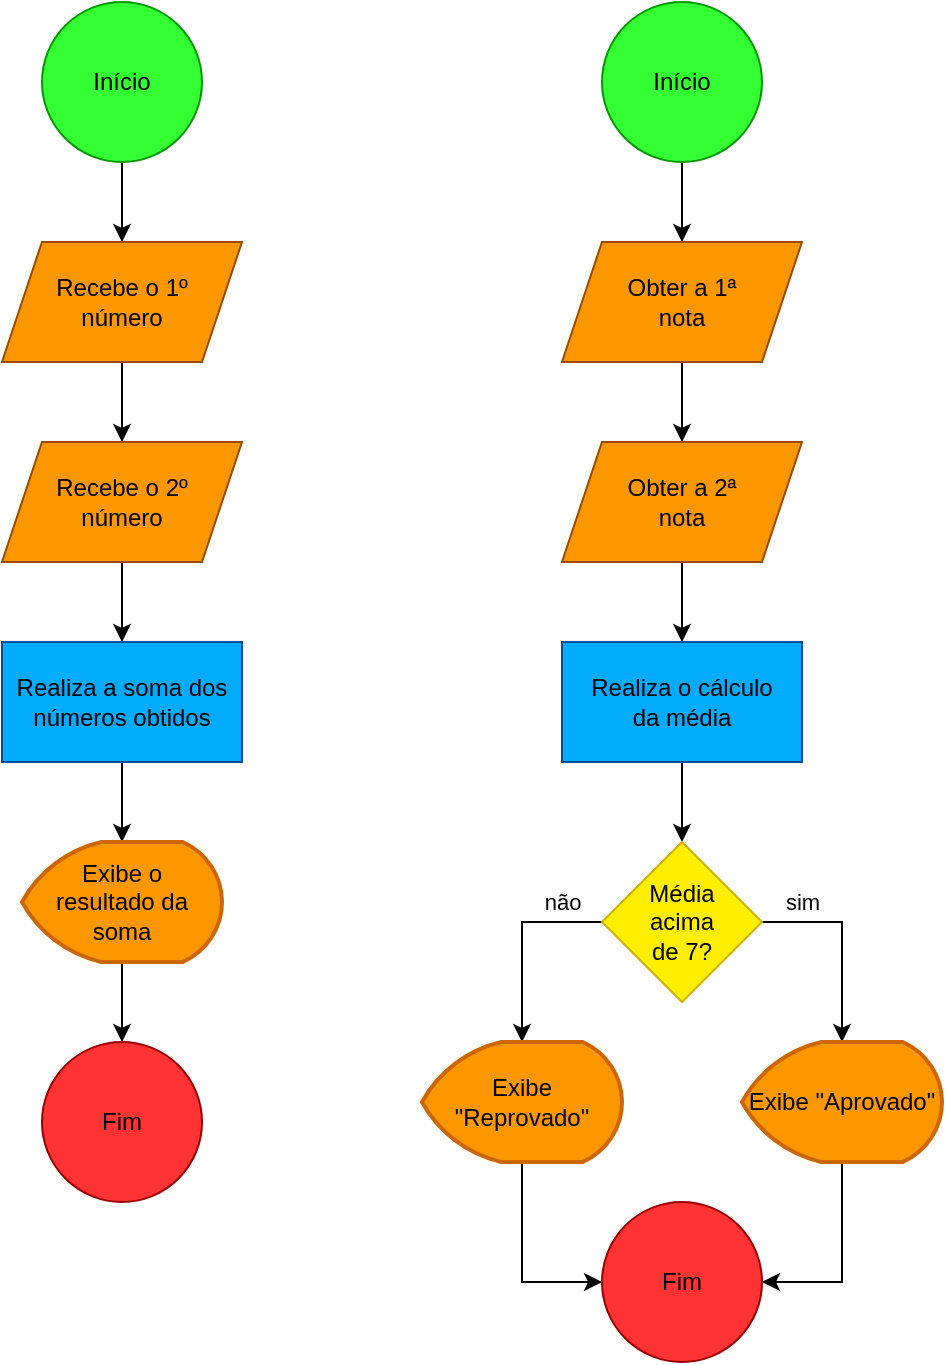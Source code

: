 <mxfile version="23.1.4" type="device" pages="2">
  <diagram name="Página-1" id="s1X1NIZGYMZibzCEF2ED">
    <mxGraphModel dx="1290" dy="565" grid="1" gridSize="10" guides="1" tooltips="1" connect="1" arrows="1" fold="1" page="1" pageScale="1" pageWidth="827" pageHeight="1169" math="0" shadow="0">
      <root>
        <mxCell id="0" />
        <mxCell id="1" parent="0" />
        <mxCell id="X_RDnSqmF7SuPb5l269C-4" value="" style="edgeStyle=orthogonalEdgeStyle;rounded=0;orthogonalLoop=1;jettySize=auto;html=1;" edge="1" parent="1" source="X_RDnSqmF7SuPb5l269C-1" target="X_RDnSqmF7SuPb5l269C-3">
          <mxGeometry relative="1" as="geometry" />
        </mxCell>
        <mxCell id="X_RDnSqmF7SuPb5l269C-1" value="&lt;font style=&quot;vertical-align: inherit;&quot;&gt;&lt;font style=&quot;vertical-align: inherit;&quot;&gt;Início&lt;/font&gt;&lt;/font&gt;" style="ellipse;whiteSpace=wrap;html=1;aspect=fixed;fillColor=#33FF33;strokeColor=#009900;" vertex="1" parent="1">
          <mxGeometry x="80" y="40" width="80" height="80" as="geometry" />
        </mxCell>
        <mxCell id="X_RDnSqmF7SuPb5l269C-6" value="" style="edgeStyle=orthogonalEdgeStyle;rounded=0;orthogonalLoop=1;jettySize=auto;html=1;" edge="1" parent="1" source="X_RDnSqmF7SuPb5l269C-3" target="X_RDnSqmF7SuPb5l269C-5">
          <mxGeometry relative="1" as="geometry" />
        </mxCell>
        <mxCell id="X_RDnSqmF7SuPb5l269C-3" value="&lt;font style=&quot;vertical-align: inherit;&quot;&gt;&lt;font style=&quot;vertical-align: inherit;&quot;&gt;&lt;font style=&quot;vertical-align: inherit;&quot;&gt;&lt;font style=&quot;vertical-align: inherit;&quot;&gt;&lt;font style=&quot;vertical-align: inherit;&quot;&gt;&lt;font style=&quot;vertical-align: inherit;&quot;&gt;&lt;font style=&quot;vertical-align: inherit;&quot;&gt;&lt;font style=&quot;vertical-align: inherit;&quot;&gt;&lt;font style=&quot;vertical-align: inherit;&quot;&gt;&lt;font style=&quot;vertical-align: inherit;&quot;&gt;&lt;font style=&quot;vertical-align: inherit;&quot;&gt;&lt;font style=&quot;vertical-align: inherit;&quot;&gt;&lt;font style=&quot;vertical-align: inherit;&quot;&gt;&lt;font style=&quot;vertical-align: inherit;&quot;&gt;Recebe o 1º &lt;/font&gt;&lt;/font&gt;&lt;/font&gt;&lt;/font&gt;&lt;/font&gt;&lt;/font&gt;&lt;/font&gt;&lt;/font&gt;&lt;br&gt;&lt;font style=&quot;vertical-align: inherit;&quot;&gt;&lt;font style=&quot;vertical-align: inherit;&quot;&gt;&lt;font style=&quot;vertical-align: inherit;&quot;&gt;&lt;font style=&quot;vertical-align: inherit;&quot;&gt;&lt;font style=&quot;vertical-align: inherit;&quot;&gt;&lt;font style=&quot;vertical-align: inherit;&quot;&gt;&lt;font style=&quot;vertical-align: inherit;&quot;&gt;&lt;font style=&quot;vertical-align: inherit;&quot;&gt;número&lt;/font&gt;&lt;/font&gt;&lt;/font&gt;&lt;/font&gt;&lt;/font&gt;&lt;/font&gt;&lt;/font&gt;&lt;/font&gt;&lt;/font&gt;&lt;/font&gt;&lt;/font&gt;&lt;/font&gt;&lt;/font&gt;&lt;/font&gt;" style="shape=parallelogram;perimeter=parallelogramPerimeter;whiteSpace=wrap;html=1;fixedSize=1;fillColor=#FC9700;strokeColor=#994C00;" vertex="1" parent="1">
          <mxGeometry x="60" y="160" width="120" height="60" as="geometry" />
        </mxCell>
        <mxCell id="X_RDnSqmF7SuPb5l269C-8" value="" style="edgeStyle=orthogonalEdgeStyle;rounded=0;orthogonalLoop=1;jettySize=auto;html=1;" edge="1" parent="1" source="X_RDnSqmF7SuPb5l269C-5" target="X_RDnSqmF7SuPb5l269C-7">
          <mxGeometry relative="1" as="geometry" />
        </mxCell>
        <mxCell id="X_RDnSqmF7SuPb5l269C-5" value="&lt;font style=&quot;vertical-align: inherit;&quot;&gt;&lt;font style=&quot;vertical-align: inherit;&quot;&gt;&lt;font style=&quot;vertical-align: inherit;&quot;&gt;&lt;font style=&quot;vertical-align: inherit;&quot;&gt;Recebe o 2º &lt;/font&gt;&lt;/font&gt;&lt;br&gt;&lt;font style=&quot;vertical-align: inherit;&quot;&gt;&lt;font style=&quot;vertical-align: inherit;&quot;&gt;número&lt;/font&gt;&lt;/font&gt;&lt;br&gt;&lt;/font&gt;&lt;/font&gt;" style="shape=parallelogram;perimeter=parallelogramPerimeter;whiteSpace=wrap;html=1;fixedSize=1;fillColor=#FC9700;strokeColor=#994C00;" vertex="1" parent="1">
          <mxGeometry x="60" y="260" width="120" height="60" as="geometry" />
        </mxCell>
        <mxCell id="X_RDnSqmF7SuPb5l269C-10" value="" style="edgeStyle=orthogonalEdgeStyle;rounded=0;orthogonalLoop=1;jettySize=auto;html=1;" edge="1" parent="1" source="X_RDnSqmF7SuPb5l269C-7" target="X_RDnSqmF7SuPb5l269C-9">
          <mxGeometry relative="1" as="geometry" />
        </mxCell>
        <mxCell id="X_RDnSqmF7SuPb5l269C-7" value="&lt;font style=&quot;vertical-align: inherit;&quot;&gt;&lt;font style=&quot;vertical-align: inherit;&quot;&gt;&lt;font style=&quot;vertical-align: inherit;&quot;&gt;&lt;font style=&quot;vertical-align: inherit;&quot;&gt;Realiza a soma dos números obtidos&lt;/font&gt;&lt;/font&gt;&lt;/font&gt;&lt;/font&gt;" style="whiteSpace=wrap;html=1;fillColor=#03ABFF;strokeColor=#004C99;" vertex="1" parent="1">
          <mxGeometry x="60" y="360" width="120" height="60" as="geometry" />
        </mxCell>
        <mxCell id="X_RDnSqmF7SuPb5l269C-15" value="" style="edgeStyle=orthogonalEdgeStyle;rounded=0;orthogonalLoop=1;jettySize=auto;html=1;" edge="1" parent="1" source="X_RDnSqmF7SuPb5l269C-9" target="X_RDnSqmF7SuPb5l269C-13">
          <mxGeometry relative="1" as="geometry" />
        </mxCell>
        <mxCell id="X_RDnSqmF7SuPb5l269C-9" value="&lt;font style=&quot;vertical-align: inherit;&quot;&gt;&lt;font style=&quot;vertical-align: inherit;&quot;&gt;&lt;font style=&quot;vertical-align: inherit;&quot;&gt;&lt;font style=&quot;vertical-align: inherit;&quot;&gt;&lt;font style=&quot;vertical-align: inherit;&quot;&gt;&lt;font style=&quot;vertical-align: inherit;&quot;&gt;&lt;font style=&quot;vertical-align: inherit;&quot;&gt;&lt;font style=&quot;vertical-align: inherit;&quot;&gt;Exibe o &lt;/font&gt;&lt;/font&gt;&lt;/font&gt;&lt;/font&gt;&lt;br&gt;&lt;font style=&quot;vertical-align: inherit;&quot;&gt;&lt;font style=&quot;vertical-align: inherit;&quot;&gt;&lt;font style=&quot;vertical-align: inherit;&quot;&gt;&lt;font style=&quot;vertical-align: inherit;&quot;&gt;resultado da soma&lt;/font&gt;&lt;/font&gt;&lt;/font&gt;&lt;/font&gt;&lt;/font&gt;&lt;/font&gt;&lt;/font&gt;&lt;/font&gt;" style="strokeWidth=2;html=1;shape=mxgraph.flowchart.display;whiteSpace=wrap;fillColor=#FC9700;strokeColor=#CC6600;" vertex="1" parent="1">
          <mxGeometry x="70" y="460" width="100" height="60" as="geometry" />
        </mxCell>
        <mxCell id="X_RDnSqmF7SuPb5l269C-13" value="&lt;font style=&quot;vertical-align: inherit;&quot;&gt;&lt;font style=&quot;vertical-align: inherit;&quot;&gt;Fim&lt;/font&gt;&lt;/font&gt;" style="ellipse;whiteSpace=wrap;html=1;aspect=fixed;fillColor=#FF3333;strokeColor=#990000;" vertex="1" parent="1">
          <mxGeometry x="80" y="560" width="80" height="80" as="geometry" />
        </mxCell>
        <mxCell id="X_RDnSqmF7SuPb5l269C-18" value="" style="edgeStyle=orthogonalEdgeStyle;rounded=0;orthogonalLoop=1;jettySize=auto;html=1;" edge="1" parent="1" source="X_RDnSqmF7SuPb5l269C-16" target="X_RDnSqmF7SuPb5l269C-17">
          <mxGeometry relative="1" as="geometry" />
        </mxCell>
        <mxCell id="X_RDnSqmF7SuPb5l269C-16" value="&lt;font style=&quot;vertical-align: inherit;&quot;&gt;&lt;font style=&quot;vertical-align: inherit;&quot;&gt;Início&lt;/font&gt;&lt;/font&gt;" style="ellipse;whiteSpace=wrap;html=1;aspect=fixed;fillColor=#33FF33;strokeColor=#009900;" vertex="1" parent="1">
          <mxGeometry x="360" y="40" width="80" height="80" as="geometry" />
        </mxCell>
        <mxCell id="X_RDnSqmF7SuPb5l269C-20" value="" style="edgeStyle=orthogonalEdgeStyle;rounded=0;orthogonalLoop=1;jettySize=auto;html=1;" edge="1" parent="1" source="X_RDnSqmF7SuPb5l269C-17" target="X_RDnSqmF7SuPb5l269C-19">
          <mxGeometry relative="1" as="geometry" />
        </mxCell>
        <mxCell id="X_RDnSqmF7SuPb5l269C-17" value="&lt;font style=&quot;vertical-align: inherit;&quot;&gt;&lt;font style=&quot;vertical-align: inherit;&quot;&gt;&lt;font style=&quot;vertical-align: inherit;&quot;&gt;&lt;font style=&quot;vertical-align: inherit;&quot;&gt;&lt;font style=&quot;vertical-align: inherit;&quot;&gt;&lt;font style=&quot;vertical-align: inherit;&quot;&gt;&lt;font style=&quot;vertical-align: inherit;&quot;&gt;&lt;font style=&quot;vertical-align: inherit;&quot;&gt;&lt;font style=&quot;vertical-align: inherit;&quot;&gt;&lt;font style=&quot;vertical-align: inherit;&quot;&gt;&lt;font style=&quot;vertical-align: inherit;&quot;&gt;&lt;font style=&quot;vertical-align: inherit;&quot;&gt;&lt;font style=&quot;vertical-align: inherit;&quot;&gt;&lt;font style=&quot;vertical-align: inherit;&quot;&gt;&lt;font style=&quot;vertical-align: inherit;&quot;&gt;&lt;font style=&quot;vertical-align: inherit;&quot;&gt;&lt;font style=&quot;vertical-align: inherit;&quot;&gt;&lt;font style=&quot;vertical-align: inherit;&quot;&gt;Obter a 1ª&lt;/font&gt;&lt;/font&gt;&lt;/font&gt;&lt;/font&gt;&lt;/font&gt;&lt;/font&gt;&lt;/font&gt;&lt;/font&gt;&lt;/font&gt;&lt;/font&gt;&lt;/font&gt;&lt;/font&gt;&lt;br&gt;&lt;font style=&quot;vertical-align: inherit;&quot;&gt;&lt;font style=&quot;vertical-align: inherit;&quot;&gt;&lt;font style=&quot;vertical-align: inherit;&quot;&gt;&lt;font style=&quot;vertical-align: inherit;&quot;&gt; nota&lt;/font&gt;&lt;/font&gt;&lt;/font&gt;&lt;/font&gt;&lt;br&gt;&lt;/font&gt;&lt;/font&gt;&lt;/font&gt;&lt;/font&gt;&lt;/font&gt;&lt;/font&gt;" style="shape=parallelogram;perimeter=parallelogramPerimeter;whiteSpace=wrap;html=1;fixedSize=1;fillColor=#FC9700;strokeColor=#994C00;" vertex="1" parent="1">
          <mxGeometry x="340" y="160" width="120" height="60" as="geometry" />
        </mxCell>
        <mxCell id="X_RDnSqmF7SuPb5l269C-22" value="" style="edgeStyle=orthogonalEdgeStyle;rounded=0;orthogonalLoop=1;jettySize=auto;html=1;" edge="1" parent="1" source="X_RDnSqmF7SuPb5l269C-19" target="X_RDnSqmF7SuPb5l269C-21">
          <mxGeometry relative="1" as="geometry" />
        </mxCell>
        <mxCell id="X_RDnSqmF7SuPb5l269C-19" value="&lt;font style=&quot;vertical-align: inherit;&quot;&gt;&lt;font style=&quot;vertical-align: inherit;&quot;&gt;&lt;font style=&quot;vertical-align: inherit;&quot;&gt;&lt;font style=&quot;vertical-align: inherit;&quot;&gt;&lt;font style=&quot;vertical-align: inherit;&quot;&gt;&lt;font style=&quot;vertical-align: inherit;&quot;&gt;&lt;font style=&quot;vertical-align: inherit;&quot;&gt;&lt;font style=&quot;vertical-align: inherit;&quot;&gt;&lt;font style=&quot;vertical-align: inherit;&quot;&gt;&lt;font style=&quot;vertical-align: inherit;&quot;&gt;&lt;font style=&quot;vertical-align: inherit;&quot;&gt;&lt;font style=&quot;vertical-align: inherit;&quot;&gt;&lt;font style=&quot;vertical-align: inherit;&quot;&gt;&lt;font style=&quot;vertical-align: inherit;&quot;&gt;&lt;font style=&quot;vertical-align: inherit;&quot;&gt;&lt;font style=&quot;vertical-align: inherit;&quot;&gt;&lt;font style=&quot;vertical-align: inherit;&quot;&gt;&lt;font style=&quot;vertical-align: inherit;&quot;&gt;Obter a 2ª&lt;/font&gt;&lt;/font&gt;&lt;/font&gt;&lt;/font&gt;&lt;/font&gt;&lt;/font&gt;&lt;/font&gt;&lt;/font&gt;&lt;/font&gt;&lt;/font&gt;&lt;/font&gt;&lt;/font&gt;&lt;br&gt;&lt;font style=&quot;vertical-align: inherit;&quot;&gt;&lt;font style=&quot;vertical-align: inherit;&quot;&gt;&lt;font style=&quot;vertical-align: inherit;&quot;&gt;&lt;font style=&quot;vertical-align: inherit;&quot;&gt; nota&lt;/font&gt;&lt;/font&gt;&lt;/font&gt;&lt;/font&gt;&lt;br&gt;&lt;/font&gt;&lt;/font&gt;&lt;/font&gt;&lt;/font&gt;&lt;/font&gt;&lt;/font&gt;" style="shape=parallelogram;perimeter=parallelogramPerimeter;whiteSpace=wrap;html=1;fixedSize=1;fillColor=#FC9700;strokeColor=#994C00;" vertex="1" parent="1">
          <mxGeometry x="340" y="260" width="120" height="60" as="geometry" />
        </mxCell>
        <mxCell id="X_RDnSqmF7SuPb5l269C-24" value="" style="edgeStyle=orthogonalEdgeStyle;rounded=0;orthogonalLoop=1;jettySize=auto;html=1;" edge="1" parent="1" source="X_RDnSqmF7SuPb5l269C-21" target="X_RDnSqmF7SuPb5l269C-23">
          <mxGeometry relative="1" as="geometry" />
        </mxCell>
        <mxCell id="X_RDnSqmF7SuPb5l269C-21" value="&lt;font style=&quot;vertical-align: inherit;&quot;&gt;&lt;font style=&quot;vertical-align: inherit;&quot;&gt;&lt;font style=&quot;vertical-align: inherit;&quot;&gt;&lt;font style=&quot;vertical-align: inherit;&quot;&gt;&lt;font style=&quot;vertical-align: inherit;&quot;&gt;&lt;font style=&quot;vertical-align: inherit;&quot;&gt;&lt;font style=&quot;vertical-align: inherit;&quot;&gt;&lt;font style=&quot;vertical-align: inherit;&quot;&gt;&lt;font style=&quot;vertical-align: inherit;&quot;&gt;&lt;font style=&quot;vertical-align: inherit;&quot;&gt;&lt;font style=&quot;vertical-align: inherit;&quot;&gt;&lt;font style=&quot;vertical-align: inherit;&quot;&gt;&lt;font style=&quot;vertical-align: inherit;&quot;&gt;&lt;font style=&quot;vertical-align: inherit;&quot;&gt;&lt;font style=&quot;vertical-align: inherit;&quot;&gt;&lt;font style=&quot;vertical-align: inherit;&quot;&gt;&lt;font style=&quot;vertical-align: inherit;&quot;&gt;&lt;font style=&quot;vertical-align: inherit;&quot;&gt;&lt;font style=&quot;vertical-align: inherit;&quot;&gt;&lt;font style=&quot;vertical-align: inherit;&quot;&gt;&lt;font style=&quot;vertical-align: inherit;&quot;&gt;&lt;font style=&quot;vertical-align: inherit;&quot;&gt;&lt;font style=&quot;vertical-align: inherit;&quot;&gt;&lt;font style=&quot;vertical-align: inherit;&quot;&gt;Realiza o cálculo &lt;/font&gt;&lt;/font&gt;&lt;/font&gt;&lt;/font&gt;&lt;/font&gt;&lt;/font&gt;&lt;/font&gt;&lt;/font&gt;&lt;/font&gt;&lt;/font&gt;&lt;/font&gt;&lt;/font&gt;&lt;/font&gt;&lt;/font&gt;&lt;br&gt;&lt;font style=&quot;vertical-align: inherit;&quot;&gt;&lt;font style=&quot;vertical-align: inherit;&quot;&gt;&lt;font style=&quot;vertical-align: inherit;&quot;&gt;&lt;font style=&quot;vertical-align: inherit;&quot;&gt;&lt;font style=&quot;vertical-align: inherit;&quot;&gt;&lt;font style=&quot;vertical-align: inherit;&quot;&gt;&lt;font style=&quot;vertical-align: inherit;&quot;&gt;&lt;font style=&quot;vertical-align: inherit;&quot;&gt;&lt;font style=&quot;vertical-align: inherit;&quot;&gt;&lt;font style=&quot;vertical-align: inherit;&quot;&gt;&lt;font style=&quot;vertical-align: inherit;&quot;&gt;&lt;font style=&quot;vertical-align: inherit;&quot;&gt;&lt;font style=&quot;vertical-align: inherit;&quot;&gt;&lt;font style=&quot;vertical-align: inherit;&quot;&gt;da média&lt;/font&gt;&lt;/font&gt;&lt;/font&gt;&lt;/font&gt;&lt;/font&gt;&lt;/font&gt;&lt;/font&gt;&lt;/font&gt;&lt;/font&gt;&lt;/font&gt;&lt;/font&gt;&lt;/font&gt;&lt;/font&gt;&lt;/font&gt;&lt;/font&gt;&lt;/font&gt;&lt;/font&gt;&lt;/font&gt;&lt;/font&gt;&lt;/font&gt;&lt;/font&gt;&lt;/font&gt;&lt;/font&gt;&lt;/font&gt;" style="whiteSpace=wrap;html=1;fillColor=#03ABFF;strokeColor=#004C99;" vertex="1" parent="1">
          <mxGeometry x="340" y="360" width="120" height="60" as="geometry" />
        </mxCell>
        <mxCell id="X_RDnSqmF7SuPb5l269C-26" value="" style="edgeStyle=orthogonalEdgeStyle;rounded=0;orthogonalLoop=1;jettySize=auto;html=1;entryX=0.5;entryY=0;entryDx=0;entryDy=0;entryPerimeter=0;exitX=1;exitY=0.5;exitDx=0;exitDy=0;" edge="1" parent="1" source="X_RDnSqmF7SuPb5l269C-23" target="X_RDnSqmF7SuPb5l269C-25">
          <mxGeometry relative="1" as="geometry">
            <mxPoint x="450" y="500" as="sourcePoint" />
            <mxPoint x="490" y="570" as="targetPoint" />
            <Array as="points">
              <mxPoint x="480" y="500" />
            </Array>
          </mxGeometry>
        </mxCell>
        <mxCell id="X_RDnSqmF7SuPb5l269C-27" value="sim" style="edgeLabel;html=1;align=center;verticalAlign=middle;resizable=0;points=[];" vertex="1" connectable="0" parent="X_RDnSqmF7SuPb5l269C-26">
          <mxGeometry x="0.09" y="2" relative="1" as="geometry">
            <mxPoint x="-22" y="-25" as="offset" />
          </mxGeometry>
        </mxCell>
        <mxCell id="X_RDnSqmF7SuPb5l269C-30" value="" style="edgeStyle=orthogonalEdgeStyle;rounded=0;orthogonalLoop=1;jettySize=auto;html=1;exitX=0;exitY=0.5;exitDx=0;exitDy=0;" edge="1" parent="1" source="X_RDnSqmF7SuPb5l269C-23" target="X_RDnSqmF7SuPb5l269C-29">
          <mxGeometry relative="1" as="geometry">
            <mxPoint x="390" y="540" as="sourcePoint" />
          </mxGeometry>
        </mxCell>
        <mxCell id="X_RDnSqmF7SuPb5l269C-31" value="&lt;font style=&quot;vertical-align: inherit;&quot;&gt;&lt;font style=&quot;vertical-align: inherit;&quot;&gt;&lt;font style=&quot;vertical-align: inherit;&quot;&gt;&lt;font style=&quot;vertical-align: inherit;&quot;&gt;não&lt;/font&gt;&lt;/font&gt;&lt;/font&gt;&lt;/font&gt;" style="edgeLabel;html=1;align=center;verticalAlign=middle;resizable=0;points=[];" vertex="1" connectable="0" parent="X_RDnSqmF7SuPb5l269C-30">
          <mxGeometry x="0.01" y="1" relative="1" as="geometry">
            <mxPoint x="19" y="-21" as="offset" />
          </mxGeometry>
        </mxCell>
        <mxCell id="X_RDnSqmF7SuPb5l269C-23" value="&lt;font style=&quot;vertical-align: inherit;&quot;&gt;&lt;font style=&quot;vertical-align: inherit;&quot;&gt;&lt;font style=&quot;vertical-align: inherit;&quot;&gt;&lt;font style=&quot;vertical-align: inherit;&quot;&gt;Média &lt;/font&gt;&lt;/font&gt;&lt;br&gt;&lt;font style=&quot;vertical-align: inherit;&quot;&gt;&lt;font style=&quot;vertical-align: inherit;&quot;&gt;acima &lt;/font&gt;&lt;/font&gt;&lt;br&gt;&lt;font style=&quot;vertical-align: inherit;&quot;&gt;&lt;font style=&quot;vertical-align: inherit;&quot;&gt;de 7?&lt;/font&gt;&lt;/font&gt;&lt;/font&gt;&lt;/font&gt;" style="rhombus;whiteSpace=wrap;html=1;fillColor=#FFEE00;strokeColor=#CCB102;" vertex="1" parent="1">
          <mxGeometry x="360" y="460" width="80" height="80" as="geometry" />
        </mxCell>
        <mxCell id="X_RDnSqmF7SuPb5l269C-35" style="edgeStyle=orthogonalEdgeStyle;rounded=0;orthogonalLoop=1;jettySize=auto;html=1;entryX=1;entryY=0.5;entryDx=0;entryDy=0;" edge="1" parent="1" source="X_RDnSqmF7SuPb5l269C-25" target="X_RDnSqmF7SuPb5l269C-33">
          <mxGeometry relative="1" as="geometry" />
        </mxCell>
        <mxCell id="X_RDnSqmF7SuPb5l269C-25" value="&lt;font style=&quot;vertical-align: inherit;&quot;&gt;&lt;font style=&quot;vertical-align: inherit;&quot;&gt;&lt;font style=&quot;vertical-align: inherit;&quot;&gt;&lt;font style=&quot;vertical-align: inherit;&quot;&gt;&lt;font style=&quot;vertical-align: inherit;&quot;&gt;&lt;font style=&quot;vertical-align: inherit;&quot;&gt;&lt;font style=&quot;vertical-align: inherit;&quot;&gt;&lt;font style=&quot;vertical-align: inherit;&quot;&gt;&lt;font style=&quot;vertical-align: inherit;&quot;&gt;&lt;font style=&quot;vertical-align: inherit;&quot;&gt;&lt;font style=&quot;vertical-align: inherit;&quot;&gt;&lt;font style=&quot;vertical-align: inherit;&quot;&gt;Exibe &quot;Aprovado&quot;&lt;/font&gt;&lt;/font&gt;&lt;/font&gt;&lt;/font&gt;&lt;/font&gt;&lt;/font&gt;&lt;/font&gt;&lt;/font&gt;&lt;br&gt;&lt;/font&gt;&lt;/font&gt;&lt;/font&gt;&lt;/font&gt;" style="strokeWidth=2;html=1;shape=mxgraph.flowchart.display;whiteSpace=wrap;fillColor=#FC9700;strokeColor=#CC6600;" vertex="1" parent="1">
          <mxGeometry x="430" y="560" width="100" height="60" as="geometry" />
        </mxCell>
        <mxCell id="X_RDnSqmF7SuPb5l269C-34" style="edgeStyle=orthogonalEdgeStyle;rounded=0;orthogonalLoop=1;jettySize=auto;html=1;entryX=0;entryY=0.5;entryDx=0;entryDy=0;" edge="1" parent="1" source="X_RDnSqmF7SuPb5l269C-29" target="X_RDnSqmF7SuPb5l269C-33">
          <mxGeometry relative="1" as="geometry" />
        </mxCell>
        <mxCell id="X_RDnSqmF7SuPb5l269C-29" value="&lt;font style=&quot;vertical-align: inherit;&quot;&gt;&lt;font style=&quot;vertical-align: inherit;&quot;&gt;&lt;font style=&quot;vertical-align: inherit;&quot;&gt;&lt;font style=&quot;vertical-align: inherit;&quot;&gt;&lt;font style=&quot;vertical-align: inherit;&quot;&gt;&lt;font style=&quot;vertical-align: inherit;&quot;&gt;&lt;font style=&quot;vertical-align: inherit;&quot;&gt;&lt;font style=&quot;vertical-align: inherit;&quot;&gt;&lt;font style=&quot;vertical-align: inherit;&quot;&gt;&lt;font style=&quot;vertical-align: inherit;&quot;&gt;&lt;font style=&quot;vertical-align: inherit;&quot;&gt;&lt;font style=&quot;vertical-align: inherit;&quot;&gt;&lt;font style=&quot;vertical-align: inherit;&quot;&gt;&lt;font style=&quot;vertical-align: inherit;&quot;&gt;Exibe &quot;Reprovado&quot;&lt;/font&gt;&lt;/font&gt;&lt;/font&gt;&lt;/font&gt;&lt;/font&gt;&lt;/font&gt;&lt;/font&gt;&lt;/font&gt;&lt;/font&gt;&lt;/font&gt;&lt;br&gt;&lt;/font&gt;&lt;/font&gt;&lt;/font&gt;&lt;/font&gt;" style="strokeWidth=2;html=1;shape=mxgraph.flowchart.display;whiteSpace=wrap;fillColor=#FC9700;strokeColor=#CC6600;" vertex="1" parent="1">
          <mxGeometry x="270" y="560" width="100" height="60" as="geometry" />
        </mxCell>
        <mxCell id="X_RDnSqmF7SuPb5l269C-33" value="&lt;font style=&quot;vertical-align: inherit;&quot;&gt;&lt;font style=&quot;vertical-align: inherit;&quot;&gt;Fim&lt;/font&gt;&lt;/font&gt;" style="ellipse;whiteSpace=wrap;html=1;aspect=fixed;fillColor=#FF3333;strokeColor=#990000;" vertex="1" parent="1">
          <mxGeometry x="360" y="640" width="80" height="80" as="geometry" />
        </mxCell>
      </root>
    </mxGraphModel>
  </diagram>
  <diagram id="VtXVVKdTCID3b6WrbmcD" name="Página-2">
    <mxGraphModel dx="1290" dy="565" grid="1" gridSize="10" guides="1" tooltips="1" connect="1" arrows="1" fold="1" page="1" pageScale="1" pageWidth="827" pageHeight="1169" math="0" shadow="0">
      <root>
        <mxCell id="0" />
        <mxCell id="1" parent="0" />
        <mxCell id="_KHhf6MYHS-fBAyInP8Z-2" value="" style="edgeStyle=orthogonalEdgeStyle;rounded=0;orthogonalLoop=1;jettySize=auto;html=1;" edge="1" parent="1" source="igD5yxkO7EHFqFN489JD-1" target="_KHhf6MYHS-fBAyInP8Z-1">
          <mxGeometry relative="1" as="geometry" />
        </mxCell>
        <mxCell id="igD5yxkO7EHFqFN489JD-1" value="&lt;font style=&quot;vertical-align: inherit;&quot;&gt;&lt;font style=&quot;vertical-align: inherit;&quot;&gt;Início&lt;/font&gt;&lt;/font&gt;" style="ellipse;whiteSpace=wrap;html=1;aspect=fixed;fillColor=#33FF33;strokeColor=#009900;" vertex="1" parent="1">
          <mxGeometry x="20" y="40" width="80" height="80" as="geometry" />
        </mxCell>
        <mxCell id="0e-wlOb5NYye_1BQCSTl-5" value="" style="edgeStyle=orthogonalEdgeStyle;rounded=0;orthogonalLoop=1;jettySize=auto;html=1;" edge="1" parent="1" source="igD5yxkO7EHFqFN489JD-2" target="0e-wlOb5NYye_1BQCSTl-4">
          <mxGeometry relative="1" as="geometry" />
        </mxCell>
        <mxCell id="igD5yxkO7EHFqFN489JD-2" value="&lt;font style=&quot;vertical-align: inherit;&quot;&gt;&lt;font style=&quot;vertical-align: inherit;&quot;&gt;Início&lt;/font&gt;&lt;/font&gt;" style="ellipse;whiteSpace=wrap;html=1;aspect=fixed;fillColor=#33FF33;strokeColor=#009900;" vertex="1" parent="1">
          <mxGeometry x="270" y="40" width="80" height="80" as="geometry" />
        </mxCell>
        <mxCell id="KQlQD3aJu7TaZs8Sl4Ui-13" value="" style="edgeStyle=orthogonalEdgeStyle;rounded=0;orthogonalLoop=1;jettySize=auto;html=1;" edge="1" parent="1" source="igD5yxkO7EHFqFN489JD-3" target="KQlQD3aJu7TaZs8Sl4Ui-12">
          <mxGeometry relative="1" as="geometry" />
        </mxCell>
        <mxCell id="igD5yxkO7EHFqFN489JD-3" value="&lt;font style=&quot;vertical-align: inherit;&quot;&gt;&lt;font style=&quot;vertical-align: inherit;&quot;&gt;Início&lt;/font&gt;&lt;/font&gt;" style="ellipse;whiteSpace=wrap;html=1;aspect=fixed;fillColor=#33FF33;strokeColor=#009900;" vertex="1" parent="1">
          <mxGeometry x="510" y="40" width="80" height="80" as="geometry" />
        </mxCell>
        <mxCell id="KhNY6RxAE7IpHvhLIpoK-2" value="" style="edgeStyle=orthogonalEdgeStyle;rounded=0;orthogonalLoop=1;jettySize=auto;html=1;" edge="1" parent="1" source="_KHhf6MYHS-fBAyInP8Z-1" target="KhNY6RxAE7IpHvhLIpoK-1">
          <mxGeometry relative="1" as="geometry" />
        </mxCell>
        <mxCell id="_KHhf6MYHS-fBAyInP8Z-1" value="&lt;font style=&quot;vertical-align: inherit;&quot;&gt;&lt;font style=&quot;vertical-align: inherit;&quot;&gt;&lt;font style=&quot;vertical-align: inherit;&quot;&gt;&lt;font style=&quot;vertical-align: inherit;&quot;&gt;&lt;font style=&quot;vertical-align: inherit;&quot;&gt;&lt;font style=&quot;vertical-align: inherit;&quot;&gt;&lt;font style=&quot;vertical-align: inherit;&quot;&gt;&lt;font style=&quot;vertical-align: inherit;&quot;&gt;Exibe &lt;br&gt;&quot;Usuário digite &lt;br&gt;um número&quot;&lt;/font&gt;&lt;/font&gt;&lt;/font&gt;&lt;/font&gt;&lt;br&gt;&lt;/font&gt;&lt;/font&gt;&lt;/font&gt;&lt;/font&gt;" style="strokeWidth=2;html=1;shape=mxgraph.flowchart.display;whiteSpace=wrap;fillColor=#FC9700;strokeColor=#CC6600;" vertex="1" parent="1">
          <mxGeometry x="10" y="160" width="100" height="60" as="geometry" />
        </mxCell>
        <mxCell id="CTkAsQ2Z3E1Q6SsRWnIp-2" value="" style="edgeStyle=orthogonalEdgeStyle;rounded=0;orthogonalLoop=1;jettySize=auto;html=1;" edge="1" parent="1" source="KhNY6RxAE7IpHvhLIpoK-1" target="CTkAsQ2Z3E1Q6SsRWnIp-1">
          <mxGeometry relative="1" as="geometry" />
        </mxCell>
        <mxCell id="KhNY6RxAE7IpHvhLIpoK-1" value="&lt;font style=&quot;vertical-align: inherit;&quot;&gt;&lt;font style=&quot;vertical-align: inherit;&quot;&gt;&lt;font style=&quot;vertical-align: inherit;&quot;&gt;&lt;font style=&quot;vertical-align: inherit;&quot;&gt;&lt;font style=&quot;vertical-align: inherit;&quot;&gt;&lt;font style=&quot;vertical-align: inherit;&quot;&gt;&lt;font style=&quot;vertical-align: inherit;&quot;&gt;&lt;font style=&quot;vertical-align: inherit;&quot;&gt;&lt;font style=&quot;vertical-align: inherit;&quot;&gt;&lt;font style=&quot;vertical-align: inherit;&quot;&gt;&lt;font style=&quot;vertical-align: inherit;&quot;&gt;&lt;font style=&quot;vertical-align: inherit;&quot;&gt;&lt;font style=&quot;vertical-align: inherit;&quot;&gt;&lt;font style=&quot;vertical-align: inherit;&quot;&gt;Recebe o&lt;br&gt;&lt;/font&gt;&lt;/font&gt;&lt;/font&gt;&lt;/font&gt;&lt;/font&gt;&lt;/font&gt;&lt;/font&gt;&lt;/font&gt;&lt;font style=&quot;vertical-align: inherit;&quot;&gt;&lt;font style=&quot;vertical-align: inherit;&quot;&gt;&lt;font style=&quot;vertical-align: inherit;&quot;&gt;&lt;font style=&quot;vertical-align: inherit;&quot;&gt;&lt;font style=&quot;vertical-align: inherit;&quot;&gt;&lt;font style=&quot;vertical-align: inherit;&quot;&gt;&lt;font style=&quot;vertical-align: inherit;&quot;&gt;&lt;font style=&quot;vertical-align: inherit;&quot;&gt;número&lt;/font&gt;&lt;/font&gt;&lt;/font&gt;&lt;/font&gt;&lt;/font&gt;&lt;/font&gt;&lt;/font&gt;&lt;/font&gt;&lt;/font&gt;&lt;/font&gt;&lt;/font&gt;&lt;/font&gt;&lt;/font&gt;&lt;/font&gt;" style="shape=parallelogram;perimeter=parallelogramPerimeter;whiteSpace=wrap;html=1;fixedSize=1;fillColor=#FC9700;strokeColor=#994C00;" vertex="1" parent="1">
          <mxGeometry y="270" width="120" height="60" as="geometry" />
        </mxCell>
        <mxCell id="GV1qIQ6Al8cp64dvvsDk-2" value="" style="edgeStyle=orthogonalEdgeStyle;rounded=0;orthogonalLoop=1;jettySize=auto;html=1;" edge="1" parent="1" source="CTkAsQ2Z3E1Q6SsRWnIp-1" target="GV1qIQ6Al8cp64dvvsDk-1">
          <mxGeometry relative="1" as="geometry" />
        </mxCell>
        <mxCell id="GV1qIQ6Al8cp64dvvsDk-3" value="sim" style="edgeLabel;html=1;align=center;verticalAlign=middle;resizable=0;points=[];" vertex="1" connectable="0" parent="GV1qIQ6Al8cp64dvvsDk-2">
          <mxGeometry x="0.49" y="-1" relative="1" as="geometry">
            <mxPoint x="-13" y="-11" as="offset" />
          </mxGeometry>
        </mxCell>
        <mxCell id="TEnXDmEzBnvfDqRd3zNu-3" value="" style="edgeStyle=orthogonalEdgeStyle;rounded=0;orthogonalLoop=1;jettySize=auto;html=1;entryX=0.5;entryY=0;entryDx=0;entryDy=0;entryPerimeter=0;" edge="1" parent="1" source="CTkAsQ2Z3E1Q6SsRWnIp-1" target="TEnXDmEzBnvfDqRd3zNu-2">
          <mxGeometry relative="1" as="geometry">
            <mxPoint x="90" y="480" as="targetPoint" />
          </mxGeometry>
        </mxCell>
        <mxCell id="TEnXDmEzBnvfDqRd3zNu-9" value="não" style="edgeLabel;html=1;align=center;verticalAlign=middle;resizable=0;points=[];" vertex="1" connectable="0" parent="TEnXDmEzBnvfDqRd3zNu-3">
          <mxGeometry x="0.07" y="1" relative="1" as="geometry">
            <mxPoint x="-1" y="-9" as="offset" />
          </mxGeometry>
        </mxCell>
        <mxCell id="CTkAsQ2Z3E1Q6SsRWnIp-1" value="&lt;font style=&quot;vertical-align: inherit;&quot;&gt;&lt;font style=&quot;vertical-align: inherit;&quot;&gt;&lt;font style=&quot;vertical-align: inherit;&quot;&gt;&lt;font style=&quot;vertical-align: inherit;&quot;&gt;&lt;font style=&quot;vertical-align: inherit;&quot;&gt;&lt;font style=&quot;vertical-align: inherit;&quot;&gt;O número &lt;br&gt;é positivo?&lt;/font&gt;&lt;/font&gt;&lt;/font&gt;&lt;/font&gt;&lt;br&gt;&lt;/font&gt;&lt;/font&gt;" style="rhombus;whiteSpace=wrap;html=1;fillColor=#FFEE00;strokeColor=#CCB102;" vertex="1" parent="1">
          <mxGeometry x="20" y="360" width="80" height="80" as="geometry" />
        </mxCell>
        <mxCell id="0e-wlOb5NYye_1BQCSTl-2" value="" style="edgeStyle=orthogonalEdgeStyle;rounded=0;orthogonalLoop=1;jettySize=auto;html=1;entryX=0.5;entryY=0;entryDx=0;entryDy=0;" edge="1" parent="1" source="GV1qIQ6Al8cp64dvvsDk-1" target="0e-wlOb5NYye_1BQCSTl-1">
          <mxGeometry relative="1" as="geometry" />
        </mxCell>
        <mxCell id="GV1qIQ6Al8cp64dvvsDk-1" value="&lt;font style=&quot;vertical-align: inherit;&quot;&gt;&lt;font style=&quot;vertical-align: inherit;&quot;&gt;&lt;font style=&quot;vertical-align: inherit;&quot;&gt;&lt;font style=&quot;vertical-align: inherit;&quot;&gt;&lt;font style=&quot;vertical-align: inherit;&quot;&gt;&lt;font style=&quot;vertical-align: inherit;&quot;&gt;&lt;font style=&quot;vertical-align: inherit;&quot;&gt;&lt;font style=&quot;vertical-align: inherit;&quot;&gt;&lt;font style=&quot;vertical-align: inherit;&quot;&gt;&lt;font style=&quot;vertical-align: inherit;&quot;&gt;&lt;font style=&quot;vertical-align: inherit;&quot;&gt;&lt;font style=&quot;vertical-align: inherit;&quot;&gt;&lt;font style=&quot;vertical-align: inherit;&quot;&gt;&lt;font style=&quot;vertical-align: inherit;&quot;&gt;Exibe &quot;Positivo&quot;&lt;/font&gt;&lt;/font&gt;&lt;/font&gt;&lt;/font&gt;&lt;/font&gt;&lt;/font&gt;&lt;/font&gt;&lt;/font&gt;&lt;/font&gt;&lt;/font&gt;&lt;br&gt;&lt;/font&gt;&lt;/font&gt;&lt;/font&gt;&lt;/font&gt;" style="strokeWidth=2;html=1;shape=mxgraph.flowchart.display;whiteSpace=wrap;fillColor=#FC9700;strokeColor=#CC6600;" vertex="1" parent="1">
          <mxGeometry x="140" y="370" width="100" height="60" as="geometry" />
        </mxCell>
        <mxCell id="0e-wlOb5NYye_1BQCSTl-6" value="" style="edgeStyle=orthogonalEdgeStyle;rounded=0;orthogonalLoop=1;jettySize=auto;html=1;" edge="1" parent="1" source="TEnXDmEzBnvfDqRd3zNu-2" target="0e-wlOb5NYye_1BQCSTl-1">
          <mxGeometry relative="1" as="geometry" />
        </mxCell>
        <mxCell id="TEnXDmEzBnvfDqRd3zNu-2" value="&lt;font style=&quot;vertical-align: inherit;&quot;&gt;&lt;font style=&quot;vertical-align: inherit;&quot;&gt;&lt;font style=&quot;vertical-align: inherit;&quot;&gt;&lt;font style=&quot;vertical-align: inherit;&quot;&gt;&lt;font style=&quot;vertical-align: inherit;&quot;&gt;&lt;font style=&quot;vertical-align: inherit;&quot;&gt;&lt;font style=&quot;vertical-align: inherit;&quot;&gt;&lt;font style=&quot;vertical-align: inherit;&quot;&gt;&lt;font style=&quot;vertical-align: inherit;&quot;&gt;&lt;font style=&quot;vertical-align: inherit;&quot;&gt;&lt;font style=&quot;vertical-align: inherit;&quot;&gt;&lt;font style=&quot;vertical-align: inherit;&quot;&gt;&lt;font style=&quot;vertical-align: inherit;&quot;&gt;&lt;font style=&quot;vertical-align: inherit;&quot;&gt;Exibe &quot;Negativo&quot;&lt;/font&gt;&lt;/font&gt;&lt;/font&gt;&lt;/font&gt;&lt;/font&gt;&lt;/font&gt;&lt;/font&gt;&lt;/font&gt;&lt;/font&gt;&lt;/font&gt;&lt;br&gt;&lt;/font&gt;&lt;/font&gt;&lt;/font&gt;&lt;/font&gt;" style="strokeWidth=2;html=1;shape=mxgraph.flowchart.display;whiteSpace=wrap;fillColor=#FC9700;strokeColor=#CC6600;" vertex="1" parent="1">
          <mxGeometry x="10" y="480" width="100" height="60" as="geometry" />
        </mxCell>
        <mxCell id="0e-wlOb5NYye_1BQCSTl-1" value="&lt;font style=&quot;vertical-align: inherit;&quot;&gt;&lt;font style=&quot;vertical-align: inherit;&quot;&gt;Fim&lt;/font&gt;&lt;/font&gt;" style="ellipse;whiteSpace=wrap;html=1;aspect=fixed;fillColor=#FF3333;strokeColor=#990000;" vertex="1" parent="1">
          <mxGeometry x="150" y="470" width="80" height="80" as="geometry" />
        </mxCell>
        <mxCell id="mN-yqOFg2FRiA3_oueFR-2" value="" style="edgeStyle=orthogonalEdgeStyle;rounded=0;orthogonalLoop=1;jettySize=auto;html=1;" edge="1" parent="1" source="0e-wlOb5NYye_1BQCSTl-4" target="1FTatMgE_bcvgHkTEPqf-1">
          <mxGeometry relative="1" as="geometry" />
        </mxCell>
        <mxCell id="0e-wlOb5NYye_1BQCSTl-4" value="&lt;font style=&quot;vertical-align: inherit;&quot;&gt;&lt;font style=&quot;vertical-align: inherit;&quot;&gt;&lt;font style=&quot;vertical-align: inherit;&quot;&gt;&lt;font style=&quot;vertical-align: inherit;&quot;&gt;&lt;font style=&quot;vertical-align: inherit;&quot;&gt;&lt;font style=&quot;vertical-align: inherit;&quot;&gt;&lt;font style=&quot;vertical-align: inherit;&quot;&gt;&lt;font style=&quot;vertical-align: inherit;&quot;&gt;Exibe &lt;br&gt;&quot;Digite dois números&quot;&lt;/font&gt;&lt;/font&gt;&lt;/font&gt;&lt;/font&gt;&lt;br&gt;&lt;/font&gt;&lt;/font&gt;&lt;/font&gt;&lt;/font&gt;" style="strokeWidth=2;html=1;shape=mxgraph.flowchart.display;whiteSpace=wrap;fillColor=#FC9700;strokeColor=#CC6600;" vertex="1" parent="1">
          <mxGeometry x="260" y="160" width="100" height="60" as="geometry" />
        </mxCell>
        <mxCell id="mN-yqOFg2FRiA3_oueFR-3" value="" style="edgeStyle=orthogonalEdgeStyle;rounded=0;orthogonalLoop=1;jettySize=auto;html=1;" edge="1" parent="1" source="1FTatMgE_bcvgHkTEPqf-1" target="mN-yqOFg2FRiA3_oueFR-1">
          <mxGeometry relative="1" as="geometry" />
        </mxCell>
        <mxCell id="1FTatMgE_bcvgHkTEPqf-1" value="&lt;font style=&quot;vertical-align: inherit;&quot;&gt;&lt;font style=&quot;vertical-align: inherit;&quot;&gt;&lt;font style=&quot;vertical-align: inherit;&quot;&gt;&lt;font style=&quot;vertical-align: inherit;&quot;&gt;&lt;font style=&quot;vertical-align: inherit;&quot;&gt;&lt;font style=&quot;vertical-align: inherit;&quot;&gt;&lt;font style=&quot;vertical-align: inherit;&quot;&gt;&lt;font style=&quot;vertical-align: inherit;&quot;&gt;&lt;font style=&quot;vertical-align: inherit;&quot;&gt;&lt;font style=&quot;vertical-align: inherit;&quot;&gt;&lt;font style=&quot;vertical-align: inherit;&quot;&gt;&lt;font style=&quot;vertical-align: inherit;&quot;&gt;&lt;font style=&quot;vertical-align: inherit;&quot;&gt;&lt;font style=&quot;vertical-align: inherit;&quot;&gt;Recebe o 1º &lt;/font&gt;&lt;/font&gt;&lt;/font&gt;&lt;/font&gt;&lt;/font&gt;&lt;/font&gt;&lt;/font&gt;&lt;/font&gt;&lt;br&gt;&lt;font style=&quot;vertical-align: inherit;&quot;&gt;&lt;font style=&quot;vertical-align: inherit;&quot;&gt;&lt;font style=&quot;vertical-align: inherit;&quot;&gt;&lt;font style=&quot;vertical-align: inherit;&quot;&gt;&lt;font style=&quot;vertical-align: inherit;&quot;&gt;&lt;font style=&quot;vertical-align: inherit;&quot;&gt;&lt;font style=&quot;vertical-align: inherit;&quot;&gt;&lt;font style=&quot;vertical-align: inherit;&quot;&gt;número&lt;/font&gt;&lt;/font&gt;&lt;/font&gt;&lt;/font&gt;&lt;/font&gt;&lt;/font&gt;&lt;/font&gt;&lt;/font&gt;&lt;/font&gt;&lt;/font&gt;&lt;/font&gt;&lt;/font&gt;&lt;/font&gt;&lt;/font&gt;" style="shape=parallelogram;perimeter=parallelogramPerimeter;whiteSpace=wrap;html=1;fixedSize=1;fillColor=#FC9700;strokeColor=#994C00;" vertex="1" parent="1">
          <mxGeometry x="250" y="260" width="120" height="60" as="geometry" />
        </mxCell>
        <mxCell id="KQlQD3aJu7TaZs8Sl4Ui-2" value="" style="edgeStyle=orthogonalEdgeStyle;rounded=0;orthogonalLoop=1;jettySize=auto;html=1;" edge="1" parent="1" source="mN-yqOFg2FRiA3_oueFR-1" target="KQlQD3aJu7TaZs8Sl4Ui-1">
          <mxGeometry relative="1" as="geometry" />
        </mxCell>
        <mxCell id="mN-yqOFg2FRiA3_oueFR-1" value="&lt;font style=&quot;vertical-align: inherit;&quot;&gt;&lt;font style=&quot;vertical-align: inherit;&quot;&gt;&lt;font style=&quot;vertical-align: inherit;&quot;&gt;&lt;font style=&quot;vertical-align: inherit;&quot;&gt;Recebe o 2º &lt;/font&gt;&lt;/font&gt;&lt;br&gt;&lt;font style=&quot;vertical-align: inherit;&quot;&gt;&lt;font style=&quot;vertical-align: inherit;&quot;&gt;número&lt;/font&gt;&lt;/font&gt;&lt;br&gt;&lt;/font&gt;&lt;/font&gt;" style="shape=parallelogram;perimeter=parallelogramPerimeter;whiteSpace=wrap;html=1;fixedSize=1;fillColor=#FC9700;strokeColor=#994C00;" vertex="1" parent="1">
          <mxGeometry x="250" y="360" width="120" height="60" as="geometry" />
        </mxCell>
        <mxCell id="KQlQD3aJu7TaZs8Sl4Ui-7" value="" style="edgeStyle=orthogonalEdgeStyle;rounded=0;orthogonalLoop=1;jettySize=auto;html=1;" edge="1" parent="1" source="KQlQD3aJu7TaZs8Sl4Ui-1" target="KQlQD3aJu7TaZs8Sl4Ui-6">
          <mxGeometry relative="1" as="geometry" />
        </mxCell>
        <mxCell id="KQlQD3aJu7TaZs8Sl4Ui-11" value="não" style="edgeLabel;html=1;align=center;verticalAlign=middle;resizable=0;points=[];" vertex="1" connectable="0" parent="KQlQD3aJu7TaZs8Sl4Ui-7">
          <mxGeometry x="-0.33" y="-1" relative="1" as="geometry">
            <mxPoint as="offset" />
          </mxGeometry>
        </mxCell>
        <mxCell id="KQlQD3aJu7TaZs8Sl4Ui-1" value="&lt;font style=&quot;vertical-align: inherit;&quot;&gt;&lt;font style=&quot;vertical-align: inherit;&quot;&gt;&lt;font style=&quot;vertical-align: inherit;&quot;&gt;&lt;font style=&quot;vertical-align: inherit;&quot;&gt;&lt;font style=&quot;vertical-align: inherit;&quot;&gt;&lt;font style=&quot;vertical-align: inherit;&quot;&gt;O 1º &lt;br&gt;número &lt;br&gt;é &amp;gt;&lt;br&gt;o 2º?&lt;/font&gt;&lt;/font&gt;&lt;/font&gt;&lt;/font&gt;&lt;br&gt;&lt;/font&gt;&lt;/font&gt;" style="rhombus;whiteSpace=wrap;html=1;fillColor=#FFEE00;strokeColor=#CCB102;" vertex="1" parent="1">
          <mxGeometry x="270" y="460" width="80" height="80" as="geometry" />
        </mxCell>
        <mxCell id="KQlQD3aJu7TaZs8Sl4Ui-3" value="" style="edgeStyle=orthogonalEdgeStyle;rounded=0;orthogonalLoop=1;jettySize=auto;html=1;exitX=1;exitY=0.5;exitDx=0;exitDy=0;entryX=0;entryY=0.5;entryDx=0;entryDy=0;entryPerimeter=0;" edge="1" parent="1" source="KQlQD3aJu7TaZs8Sl4Ui-1" target="KQlQD3aJu7TaZs8Sl4Ui-5">
          <mxGeometry relative="1" as="geometry">
            <mxPoint x="440" y="499.5" as="sourcePoint" />
            <mxPoint x="480" y="499.5" as="targetPoint" />
          </mxGeometry>
        </mxCell>
        <mxCell id="KQlQD3aJu7TaZs8Sl4Ui-4" value="sim" style="edgeLabel;html=1;align=center;verticalAlign=middle;resizable=0;points=[];" vertex="1" connectable="0" parent="KQlQD3aJu7TaZs8Sl4Ui-3">
          <mxGeometry x="0.49" y="-1" relative="1" as="geometry">
            <mxPoint x="-14" y="-11" as="offset" />
          </mxGeometry>
        </mxCell>
        <mxCell id="KQlQD3aJu7TaZs8Sl4Ui-10" value="" style="edgeStyle=orthogonalEdgeStyle;rounded=0;orthogonalLoop=1;jettySize=auto;html=1;" edge="1" parent="1" source="KQlQD3aJu7TaZs8Sl4Ui-5" target="KQlQD3aJu7TaZs8Sl4Ui-8">
          <mxGeometry relative="1" as="geometry" />
        </mxCell>
        <mxCell id="KQlQD3aJu7TaZs8Sl4Ui-5" value="&lt;font style=&quot;vertical-align: inherit;&quot;&gt;&lt;font style=&quot;vertical-align: inherit;&quot;&gt;&lt;font style=&quot;vertical-align: inherit;&quot;&gt;&lt;font style=&quot;vertical-align: inherit;&quot;&gt;&lt;font style=&quot;vertical-align: inherit;&quot;&gt;&lt;font style=&quot;vertical-align: inherit;&quot;&gt;&lt;font style=&quot;vertical-align: inherit;&quot;&gt;&lt;font style=&quot;vertical-align: inherit;&quot;&gt;&lt;font style=&quot;vertical-align: inherit;&quot;&gt;&lt;font style=&quot;vertical-align: inherit;&quot;&gt;&lt;font style=&quot;vertical-align: inherit;&quot;&gt;&lt;font style=&quot;vertical-align: inherit;&quot;&gt;&lt;font style=&quot;vertical-align: inherit;&quot;&gt;&lt;font style=&quot;vertical-align: inherit;&quot;&gt;Exibe &quot;1º é maior&quot;&lt;/font&gt;&lt;/font&gt;&lt;/font&gt;&lt;/font&gt;&lt;/font&gt;&lt;/font&gt;&lt;/font&gt;&lt;/font&gt;&lt;/font&gt;&lt;/font&gt;&lt;br&gt;&lt;/font&gt;&lt;/font&gt;&lt;/font&gt;&lt;/font&gt;" style="strokeWidth=2;html=1;shape=mxgraph.flowchart.display;whiteSpace=wrap;fillColor=#FC9700;strokeColor=#CC6600;" vertex="1" parent="1">
          <mxGeometry x="390" y="470" width="100" height="60" as="geometry" />
        </mxCell>
        <mxCell id="KQlQD3aJu7TaZs8Sl4Ui-9" value="" style="edgeStyle=orthogonalEdgeStyle;rounded=0;orthogonalLoop=1;jettySize=auto;html=1;" edge="1" parent="1" source="KQlQD3aJu7TaZs8Sl4Ui-6" target="KQlQD3aJu7TaZs8Sl4Ui-8">
          <mxGeometry relative="1" as="geometry" />
        </mxCell>
        <mxCell id="KQlQD3aJu7TaZs8Sl4Ui-6" value="&lt;font style=&quot;vertical-align: inherit;&quot;&gt;&lt;font style=&quot;vertical-align: inherit;&quot;&gt;&lt;font style=&quot;vertical-align: inherit;&quot;&gt;&lt;font style=&quot;vertical-align: inherit;&quot;&gt;&lt;font style=&quot;vertical-align: inherit;&quot;&gt;&lt;font style=&quot;vertical-align: inherit;&quot;&gt;&lt;font style=&quot;vertical-align: inherit;&quot;&gt;&lt;font style=&quot;vertical-align: inherit;&quot;&gt;&lt;font style=&quot;vertical-align: inherit;&quot;&gt;&lt;font style=&quot;vertical-align: inherit;&quot;&gt;&lt;font style=&quot;vertical-align: inherit;&quot;&gt;&lt;font style=&quot;vertical-align: inherit;&quot;&gt;&lt;font style=&quot;vertical-align: inherit;&quot;&gt;&lt;font style=&quot;vertical-align: inherit;&quot;&gt;Exibe &quot;2º é maior&quot;&lt;/font&gt;&lt;/font&gt;&lt;/font&gt;&lt;/font&gt;&lt;/font&gt;&lt;/font&gt;&lt;/font&gt;&lt;/font&gt;&lt;/font&gt;&lt;/font&gt;&lt;br&gt;&lt;/font&gt;&lt;/font&gt;&lt;/font&gt;&lt;/font&gt;" style="strokeWidth=2;html=1;shape=mxgraph.flowchart.display;whiteSpace=wrap;fillColor=#FC9700;strokeColor=#CC6600;" vertex="1" parent="1">
          <mxGeometry x="260" y="580" width="100" height="60" as="geometry" />
        </mxCell>
        <mxCell id="KQlQD3aJu7TaZs8Sl4Ui-8" value="&lt;font style=&quot;vertical-align: inherit;&quot;&gt;&lt;font style=&quot;vertical-align: inherit;&quot;&gt;Fim&lt;/font&gt;&lt;/font&gt;" style="ellipse;whiteSpace=wrap;html=1;aspect=fixed;fillColor=#FF3333;strokeColor=#990000;" vertex="1" parent="1">
          <mxGeometry x="400" y="570" width="80" height="80" as="geometry" />
        </mxCell>
        <mxCell id="KQlQD3aJu7TaZs8Sl4Ui-15" value="" style="edgeStyle=orthogonalEdgeStyle;rounded=0;orthogonalLoop=1;jettySize=auto;html=1;" edge="1" parent="1" source="KQlQD3aJu7TaZs8Sl4Ui-12" target="KQlQD3aJu7TaZs8Sl4Ui-14">
          <mxGeometry relative="1" as="geometry" />
        </mxCell>
        <mxCell id="KQlQD3aJu7TaZs8Sl4Ui-12" value="&lt;font style=&quot;vertical-align: inherit;&quot;&gt;&lt;font style=&quot;vertical-align: inherit;&quot;&gt;&lt;font style=&quot;vertical-align: inherit;&quot;&gt;&lt;font style=&quot;vertical-align: inherit;&quot;&gt;&lt;font style=&quot;vertical-align: inherit;&quot;&gt;&lt;font style=&quot;vertical-align: inherit;&quot;&gt;&lt;font style=&quot;vertical-align: inherit;&quot;&gt;&lt;font style=&quot;vertical-align: inherit;&quot;&gt;Exibe &quot;Digite &lt;br&gt;sua idade&quot;&lt;/font&gt;&lt;/font&gt;&lt;/font&gt;&lt;/font&gt;&lt;br&gt;&lt;/font&gt;&lt;/font&gt;&lt;/font&gt;&lt;/font&gt;" style="strokeWidth=2;html=1;shape=mxgraph.flowchart.display;whiteSpace=wrap;fillColor=#FC9700;strokeColor=#CC6600;" vertex="1" parent="1">
          <mxGeometry x="500" y="160" width="100" height="60" as="geometry" />
        </mxCell>
        <mxCell id="KQlQD3aJu7TaZs8Sl4Ui-18" value="" style="edgeStyle=orthogonalEdgeStyle;rounded=0;orthogonalLoop=1;jettySize=auto;html=1;entryX=0.5;entryY=0;entryDx=0;entryDy=0;" edge="1" parent="1" source="KQlQD3aJu7TaZs8Sl4Ui-14" target="KQlQD3aJu7TaZs8Sl4Ui-20">
          <mxGeometry relative="1" as="geometry">
            <mxPoint x="660" y="360" as="targetPoint" />
          </mxGeometry>
        </mxCell>
        <mxCell id="KQlQD3aJu7TaZs8Sl4Ui-14" value="&lt;font style=&quot;vertical-align: inherit;&quot;&gt;&lt;font style=&quot;vertical-align: inherit;&quot;&gt;&lt;font style=&quot;vertical-align: inherit;&quot;&gt;&lt;font style=&quot;vertical-align: inherit;&quot;&gt;&lt;font style=&quot;vertical-align: inherit;&quot;&gt;&lt;font style=&quot;vertical-align: inherit;&quot;&gt;&lt;font style=&quot;vertical-align: inherit;&quot;&gt;&lt;font style=&quot;vertical-align: inherit;&quot;&gt;&lt;font style=&quot;vertical-align: inherit;&quot;&gt;&lt;font style=&quot;vertical-align: inherit;&quot;&gt;&lt;font style=&quot;vertical-align: inherit;&quot;&gt;&lt;font style=&quot;vertical-align: inherit;&quot;&gt;&lt;font style=&quot;vertical-align: inherit;&quot;&gt;&lt;font style=&quot;vertical-align: inherit;&quot;&gt;Recebe o&lt;br&gt;&lt;/font&gt;&lt;/font&gt;&lt;/font&gt;&lt;/font&gt;&lt;/font&gt;&lt;/font&gt;&lt;/font&gt;&lt;/font&gt;&lt;font style=&quot;vertical-align: inherit;&quot;&gt;&lt;font style=&quot;vertical-align: inherit;&quot;&gt;&lt;font style=&quot;vertical-align: inherit;&quot;&gt;&lt;font style=&quot;vertical-align: inherit;&quot;&gt;&lt;font style=&quot;vertical-align: inherit;&quot;&gt;&lt;font style=&quot;vertical-align: inherit;&quot;&gt;&lt;font style=&quot;vertical-align: inherit;&quot;&gt;&lt;font style=&quot;vertical-align: inherit;&quot;&gt;número&lt;/font&gt;&lt;/font&gt;&lt;/font&gt;&lt;/font&gt;&lt;/font&gt;&lt;/font&gt;&lt;/font&gt;&lt;/font&gt;&lt;/font&gt;&lt;/font&gt;&lt;/font&gt;&lt;/font&gt;&lt;/font&gt;&lt;/font&gt;" style="shape=parallelogram;perimeter=parallelogramPerimeter;whiteSpace=wrap;html=1;fixedSize=1;fillColor=#FC9700;strokeColor=#994C00;" vertex="1" parent="1">
          <mxGeometry x="490" y="260" width="120" height="60" as="geometry" />
        </mxCell>
        <mxCell id="KQlQD3aJu7TaZs8Sl4Ui-19" value="" style="edgeStyle=orthogonalEdgeStyle;rounded=0;orthogonalLoop=1;jettySize=auto;html=1;entryX=0;entryY=0.5;entryDx=0;entryDy=0;entryPerimeter=0;" edge="1" parent="1" target="KQlQD3aJu7TaZs8Sl4Ui-17">
          <mxGeometry relative="1" as="geometry">
            <mxPoint x="550" y="560" as="sourcePoint" />
            <mxPoint x="620" y="630" as="targetPoint" />
            <Array as="points">
              <mxPoint x="550" y="640" />
            </Array>
          </mxGeometry>
        </mxCell>
        <mxCell id="KQlQD3aJu7TaZs8Sl4Ui-41" value="não" style="edgeLabel;html=1;align=center;verticalAlign=middle;resizable=0;points=[];" vertex="1" connectable="0" parent="KQlQD3aJu7TaZs8Sl4Ui-19">
          <mxGeometry x="-0.667" y="1" relative="1" as="geometry">
            <mxPoint x="-2" y="-13" as="offset" />
          </mxGeometry>
        </mxCell>
        <mxCell id="KQlQD3aJu7TaZs8Sl4Ui-37" style="edgeStyle=orthogonalEdgeStyle;rounded=0;orthogonalLoop=1;jettySize=auto;html=1;entryX=0.5;entryY=1;entryDx=0;entryDy=0;" edge="1" parent="1" source="KQlQD3aJu7TaZs8Sl4Ui-17" target="KQlQD3aJu7TaZs8Sl4Ui-34">
          <mxGeometry relative="1" as="geometry" />
        </mxCell>
        <mxCell id="KQlQD3aJu7TaZs8Sl4Ui-17" value="&lt;font style=&quot;vertical-align: inherit;&quot;&gt;&lt;font style=&quot;vertical-align: inherit;&quot;&gt;&lt;font style=&quot;vertical-align: inherit;&quot;&gt;&lt;font style=&quot;vertical-align: inherit;&quot;&gt;&lt;font style=&quot;vertical-align: inherit;&quot;&gt;&lt;font style=&quot;vertical-align: inherit;&quot;&gt;&lt;font style=&quot;vertical-align: inherit;&quot;&gt;&lt;font style=&quot;vertical-align: inherit;&quot;&gt;&lt;font style=&quot;vertical-align: inherit;&quot;&gt;&lt;font style=&quot;vertical-align: inherit;&quot;&gt;&lt;font style=&quot;vertical-align: inherit;&quot;&gt;&lt;font style=&quot;vertical-align: inherit;&quot;&gt;&lt;font style=&quot;vertical-align: inherit;&quot;&gt;&lt;font style=&quot;vertical-align: inherit;&quot;&gt;Exibe &quot;Voto não é obrigatório&quot;&lt;/font&gt;&lt;/font&gt;&lt;/font&gt;&lt;/font&gt;&lt;/font&gt;&lt;/font&gt;&lt;/font&gt;&lt;/font&gt;&lt;/font&gt;&lt;/font&gt;&lt;br&gt;&lt;/font&gt;&lt;/font&gt;&lt;/font&gt;&lt;/font&gt;" style="strokeWidth=2;html=1;shape=mxgraph.flowchart.display;whiteSpace=wrap;fillColor=#FC9700;strokeColor=#CC6600;" vertex="1" parent="1">
          <mxGeometry x="620" y="610" width="100" height="60" as="geometry" />
        </mxCell>
        <mxCell id="KQlQD3aJu7TaZs8Sl4Ui-24" value="" style="edgeStyle=orthogonalEdgeStyle;rounded=0;orthogonalLoop=1;jettySize=auto;html=1;" edge="1" parent="1" source="KQlQD3aJu7TaZs8Sl4Ui-20" target="KQlQD3aJu7TaZs8Sl4Ui-22">
          <mxGeometry relative="1" as="geometry" />
        </mxCell>
        <mxCell id="KQlQD3aJu7TaZs8Sl4Ui-38" value="sim" style="edgeLabel;html=1;align=center;verticalAlign=middle;resizable=0;points=[];" vertex="1" connectable="0" parent="KQlQD3aJu7TaZs8Sl4Ui-24">
          <mxGeometry x="-0.02" y="-1" relative="1" as="geometry">
            <mxPoint x="-3" y="-11" as="offset" />
          </mxGeometry>
        </mxCell>
        <mxCell id="KQlQD3aJu7TaZs8Sl4Ui-27" value="" style="edgeStyle=orthogonalEdgeStyle;rounded=0;orthogonalLoop=1;jettySize=auto;html=1;" edge="1" parent="1" source="KQlQD3aJu7TaZs8Sl4Ui-20" target="KQlQD3aJu7TaZs8Sl4Ui-21">
          <mxGeometry relative="1" as="geometry" />
        </mxCell>
        <mxCell id="KQlQD3aJu7TaZs8Sl4Ui-40" value="não" style="edgeLabel;html=1;align=center;verticalAlign=middle;resizable=0;points=[];" vertex="1" connectable="0" parent="KQlQD3aJu7TaZs8Sl4Ui-27">
          <mxGeometry x="-0.07" y="2" relative="1" as="geometry">
            <mxPoint x="-3" y="-5" as="offset" />
          </mxGeometry>
        </mxCell>
        <mxCell id="KQlQD3aJu7TaZs8Sl4Ui-20" value="&lt;font style=&quot;vertical-align: inherit;&quot;&gt;&lt;font style=&quot;vertical-align: inherit;&quot;&gt;Numero &lt;br&gt;&amp;lt; 16?&lt;br&gt;&lt;/font&gt;&lt;/font&gt;" style="rhombus;whiteSpace=wrap;html=1;fillColor=#FFEE00;strokeColor=#CCB102;" vertex="1" parent="1">
          <mxGeometry x="510" y="360" width="80" height="80" as="geometry" />
        </mxCell>
        <mxCell id="KQlQD3aJu7TaZs8Sl4Ui-25" value="" style="edgeStyle=orthogonalEdgeStyle;rounded=0;orthogonalLoop=1;jettySize=auto;html=1;" edge="1" parent="1" source="KQlQD3aJu7TaZs8Sl4Ui-21" target="KQlQD3aJu7TaZs8Sl4Ui-23">
          <mxGeometry relative="1" as="geometry" />
        </mxCell>
        <mxCell id="KQlQD3aJu7TaZs8Sl4Ui-39" value="sim" style="edgeLabel;html=1;align=center;verticalAlign=middle;resizable=0;points=[];" vertex="1" connectable="0" parent="KQlQD3aJu7TaZs8Sl4Ui-25">
          <mxGeometry x="-0.02" y="2" relative="1" as="geometry">
            <mxPoint x="-4" y="-14" as="offset" />
          </mxGeometry>
        </mxCell>
        <mxCell id="KQlQD3aJu7TaZs8Sl4Ui-21" value="&lt;font style=&quot;vertical-align: inherit;&quot;&gt;&lt;font style=&quot;vertical-align: inherit;&quot;&gt;Numero&lt;br&gt;&amp;gt; 18?&lt;br&gt;&lt;/font&gt;&lt;/font&gt;" style="rhombus;whiteSpace=wrap;html=1;fillColor=#FFEE00;strokeColor=#CCB102;" vertex="1" parent="1">
          <mxGeometry x="510" y="480" width="80" height="80" as="geometry" />
        </mxCell>
        <mxCell id="KQlQD3aJu7TaZs8Sl4Ui-36" style="edgeStyle=orthogonalEdgeStyle;rounded=0;orthogonalLoop=1;jettySize=auto;html=1;entryX=0.5;entryY=0;entryDx=0;entryDy=0;" edge="1" parent="1" source="KQlQD3aJu7TaZs8Sl4Ui-22" target="KQlQD3aJu7TaZs8Sl4Ui-34">
          <mxGeometry relative="1" as="geometry" />
        </mxCell>
        <mxCell id="KQlQD3aJu7TaZs8Sl4Ui-22" value="&lt;font style=&quot;vertical-align: inherit;&quot;&gt;&lt;font style=&quot;vertical-align: inherit;&quot;&gt;&lt;font style=&quot;vertical-align: inherit;&quot;&gt;&lt;font style=&quot;vertical-align: inherit;&quot;&gt;&lt;font style=&quot;vertical-align: inherit;&quot;&gt;&lt;font style=&quot;vertical-align: inherit;&quot;&gt;&lt;font style=&quot;vertical-align: inherit;&quot;&gt;&lt;font style=&quot;vertical-align: inherit;&quot;&gt;&lt;font style=&quot;vertical-align: inherit;&quot;&gt;&lt;font style=&quot;vertical-align: inherit;&quot;&gt;&lt;font style=&quot;vertical-align: inherit;&quot;&gt;&lt;font style=&quot;vertical-align: inherit;&quot;&gt;&lt;font style=&quot;vertical-align: inherit;&quot;&gt;&lt;font style=&quot;vertical-align: inherit;&quot;&gt;Exibe &quot;Não pode votar&quot;&lt;/font&gt;&lt;/font&gt;&lt;/font&gt;&lt;/font&gt;&lt;/font&gt;&lt;/font&gt;&lt;/font&gt;&lt;/font&gt;&lt;/font&gt;&lt;/font&gt;&lt;br&gt;&lt;/font&gt;&lt;/font&gt;&lt;/font&gt;&lt;/font&gt;" style="strokeWidth=2;html=1;shape=mxgraph.flowchart.display;whiteSpace=wrap;fillColor=#FC9700;strokeColor=#CC6600;" vertex="1" parent="1">
          <mxGeometry x="620" y="370" width="100" height="60" as="geometry" />
        </mxCell>
        <mxCell id="KQlQD3aJu7TaZs8Sl4Ui-35" value="" style="edgeStyle=orthogonalEdgeStyle;rounded=0;orthogonalLoop=1;jettySize=auto;html=1;" edge="1" parent="1" source="KQlQD3aJu7TaZs8Sl4Ui-23" target="KQlQD3aJu7TaZs8Sl4Ui-34">
          <mxGeometry relative="1" as="geometry" />
        </mxCell>
        <mxCell id="KQlQD3aJu7TaZs8Sl4Ui-23" value="&lt;font style=&quot;vertical-align: inherit;&quot;&gt;&lt;font style=&quot;vertical-align: inherit;&quot;&gt;&lt;font style=&quot;vertical-align: inherit;&quot;&gt;&lt;font style=&quot;vertical-align: inherit;&quot;&gt;&lt;font style=&quot;vertical-align: inherit;&quot;&gt;&lt;font style=&quot;vertical-align: inherit;&quot;&gt;&lt;font style=&quot;vertical-align: inherit;&quot;&gt;&lt;font style=&quot;vertical-align: inherit;&quot;&gt;&lt;font style=&quot;vertical-align: inherit;&quot;&gt;&lt;font style=&quot;vertical-align: inherit;&quot;&gt;&lt;font style=&quot;vertical-align: inherit;&quot;&gt;&lt;font style=&quot;vertical-align: inherit;&quot;&gt;&lt;font style=&quot;vertical-align: inherit;&quot;&gt;&lt;font style=&quot;vertical-align: inherit;&quot;&gt;Exibe &quot;Voto é obrigatório&quot;&lt;/font&gt;&lt;/font&gt;&lt;/font&gt;&lt;/font&gt;&lt;/font&gt;&lt;/font&gt;&lt;/font&gt;&lt;/font&gt;&lt;/font&gt;&lt;/font&gt;&lt;br&gt;&lt;/font&gt;&lt;/font&gt;&lt;/font&gt;&lt;/font&gt;" style="strokeWidth=2;html=1;shape=mxgraph.flowchart.display;whiteSpace=wrap;fillColor=#FC9700;strokeColor=#CC6600;" vertex="1" parent="1">
          <mxGeometry x="620" y="490" width="100" height="60" as="geometry" />
        </mxCell>
        <mxCell id="KQlQD3aJu7TaZs8Sl4Ui-34" value="&lt;font style=&quot;vertical-align: inherit;&quot;&gt;&lt;font style=&quot;vertical-align: inherit;&quot;&gt;Fim&lt;/font&gt;&lt;/font&gt;" style="ellipse;whiteSpace=wrap;html=1;aspect=fixed;fillColor=#FF3333;strokeColor=#990000;" vertex="1" parent="1">
          <mxGeometry x="747" y="480" width="80" height="80" as="geometry" />
        </mxCell>
      </root>
    </mxGraphModel>
  </diagram>
</mxfile>
